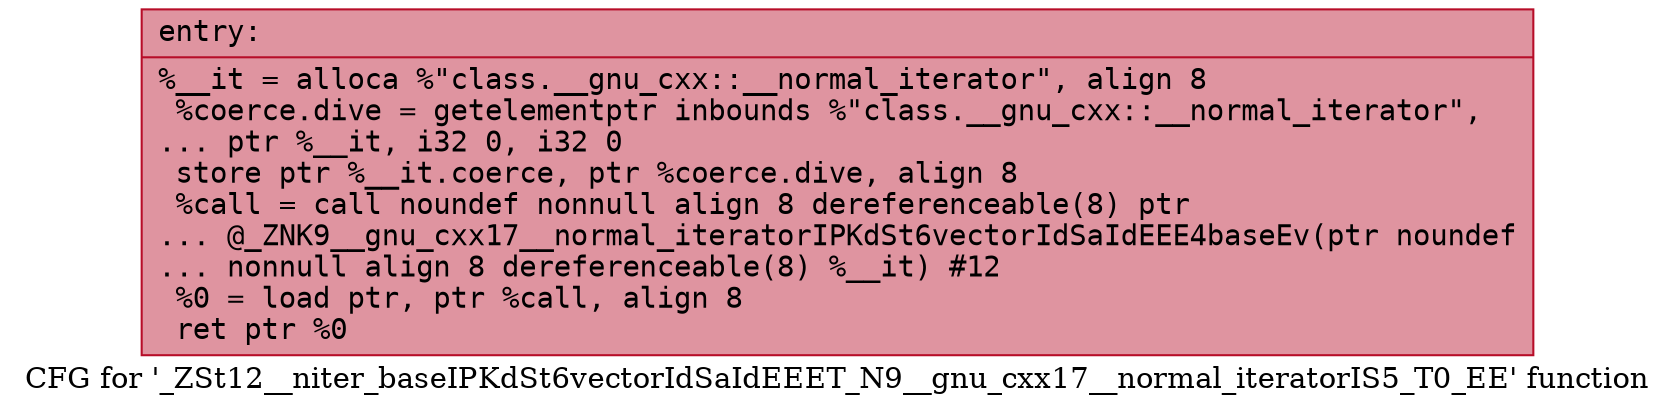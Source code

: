 digraph "CFG for '_ZSt12__niter_baseIPKdSt6vectorIdSaIdEEET_N9__gnu_cxx17__normal_iteratorIS5_T0_EE' function" {
	label="CFG for '_ZSt12__niter_baseIPKdSt6vectorIdSaIdEEET_N9__gnu_cxx17__normal_iteratorIS5_T0_EE' function";

	Node0x55e722d7bb80 [shape=record,color="#b70d28ff", style=filled, fillcolor="#b70d2870" fontname="Courier",label="{entry:\l|  %__it = alloca %\"class.__gnu_cxx::__normal_iterator\", align 8\l  %coerce.dive = getelementptr inbounds %\"class.__gnu_cxx::__normal_iterator\",\l... ptr %__it, i32 0, i32 0\l  store ptr %__it.coerce, ptr %coerce.dive, align 8\l  %call = call noundef nonnull align 8 dereferenceable(8) ptr\l... @_ZNK9__gnu_cxx17__normal_iteratorIPKdSt6vectorIdSaIdEEE4baseEv(ptr noundef\l... nonnull align 8 dereferenceable(8) %__it) #12\l  %0 = load ptr, ptr %call, align 8\l  ret ptr %0\l}"];
}

